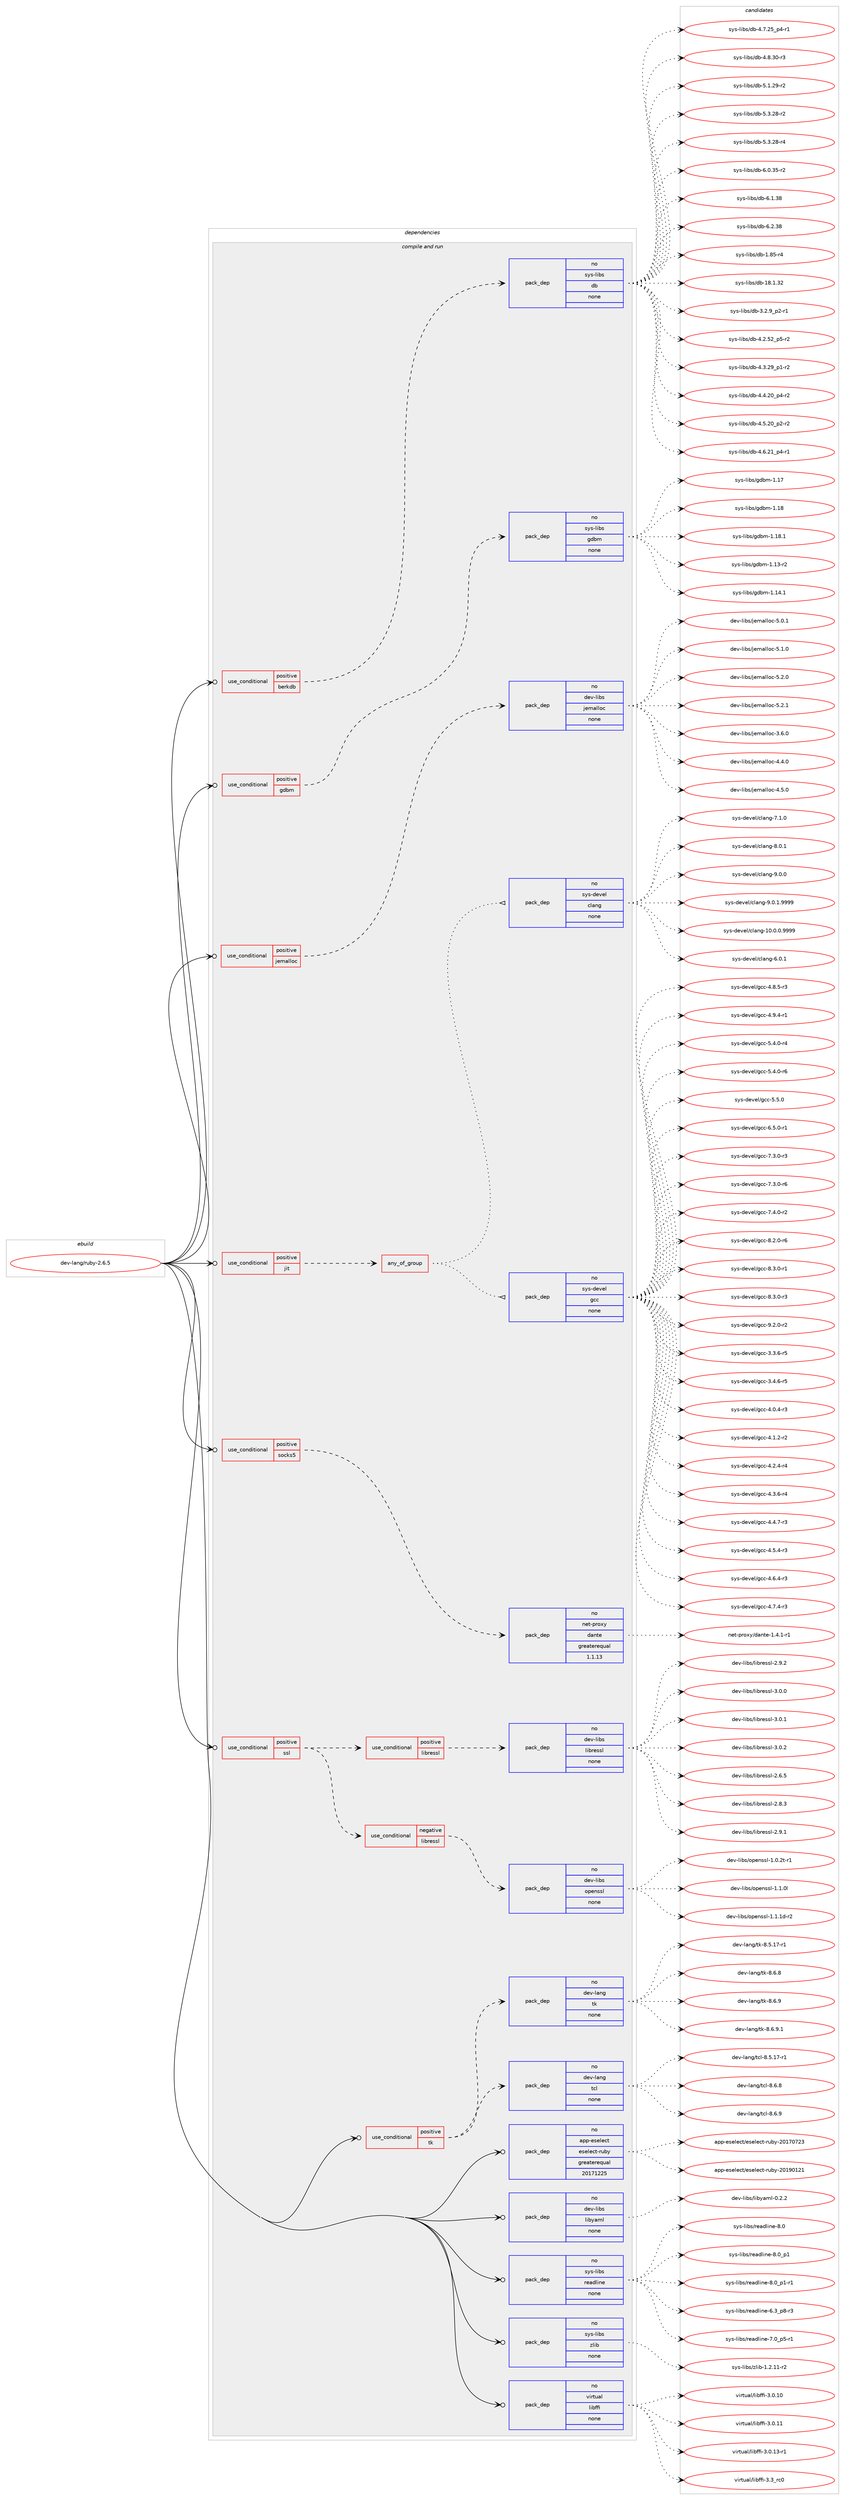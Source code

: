 digraph prolog {

# *************
# Graph options
# *************

newrank=true;
concentrate=true;
compound=true;
graph [rankdir=LR,fontname=Helvetica,fontsize=10,ranksep=1.5];#, ranksep=2.5, nodesep=0.2];
edge  [arrowhead=vee];
node  [fontname=Helvetica,fontsize=10];

# **********
# The ebuild
# **********

subgraph cluster_leftcol {
color=gray;
rank=same;
label=<<i>ebuild</i>>;
id [label="dev-lang/ruby-2.6.5", color=red, width=4, href="../dev-lang/ruby-2.6.5.svg"];
}

# ****************
# The dependencies
# ****************

subgraph cluster_midcol {
color=gray;
label=<<i>dependencies</i>>;
subgraph cluster_compile {
fillcolor="#eeeeee";
style=filled;
label=<<i>compile</i>>;
}
subgraph cluster_compileandrun {
fillcolor="#eeeeee";
style=filled;
label=<<i>compile and run</i>>;
subgraph cond130756 {
dependency561213 [label=<<TABLE BORDER="0" CELLBORDER="1" CELLSPACING="0" CELLPADDING="4"><TR><TD ROWSPAN="3" CELLPADDING="10">use_conditional</TD></TR><TR><TD>positive</TD></TR><TR><TD>berkdb</TD></TR></TABLE>>, shape=none, color=red];
subgraph pack419158 {
dependency561214 [label=<<TABLE BORDER="0" CELLBORDER="1" CELLSPACING="0" CELLPADDING="4" WIDTH="220"><TR><TD ROWSPAN="6" CELLPADDING="30">pack_dep</TD></TR><TR><TD WIDTH="110">no</TD></TR><TR><TD>sys-libs</TD></TR><TR><TD>db</TD></TR><TR><TD>none</TD></TR><TR><TD></TD></TR></TABLE>>, shape=none, color=blue];
}
dependency561213:e -> dependency561214:w [weight=20,style="dashed",arrowhead="vee"];
}
id:e -> dependency561213:w [weight=20,style="solid",arrowhead="odotvee"];
subgraph cond130757 {
dependency561215 [label=<<TABLE BORDER="0" CELLBORDER="1" CELLSPACING="0" CELLPADDING="4"><TR><TD ROWSPAN="3" CELLPADDING="10">use_conditional</TD></TR><TR><TD>positive</TD></TR><TR><TD>gdbm</TD></TR></TABLE>>, shape=none, color=red];
subgraph pack419159 {
dependency561216 [label=<<TABLE BORDER="0" CELLBORDER="1" CELLSPACING="0" CELLPADDING="4" WIDTH="220"><TR><TD ROWSPAN="6" CELLPADDING="30">pack_dep</TD></TR><TR><TD WIDTH="110">no</TD></TR><TR><TD>sys-libs</TD></TR><TR><TD>gdbm</TD></TR><TR><TD>none</TD></TR><TR><TD></TD></TR></TABLE>>, shape=none, color=blue];
}
dependency561215:e -> dependency561216:w [weight=20,style="dashed",arrowhead="vee"];
}
id:e -> dependency561215:w [weight=20,style="solid",arrowhead="odotvee"];
subgraph cond130758 {
dependency561217 [label=<<TABLE BORDER="0" CELLBORDER="1" CELLSPACING="0" CELLPADDING="4"><TR><TD ROWSPAN="3" CELLPADDING="10">use_conditional</TD></TR><TR><TD>positive</TD></TR><TR><TD>jemalloc</TD></TR></TABLE>>, shape=none, color=red];
subgraph pack419160 {
dependency561218 [label=<<TABLE BORDER="0" CELLBORDER="1" CELLSPACING="0" CELLPADDING="4" WIDTH="220"><TR><TD ROWSPAN="6" CELLPADDING="30">pack_dep</TD></TR><TR><TD WIDTH="110">no</TD></TR><TR><TD>dev-libs</TD></TR><TR><TD>jemalloc</TD></TR><TR><TD>none</TD></TR><TR><TD></TD></TR></TABLE>>, shape=none, color=blue];
}
dependency561217:e -> dependency561218:w [weight=20,style="dashed",arrowhead="vee"];
}
id:e -> dependency561217:w [weight=20,style="solid",arrowhead="odotvee"];
subgraph cond130759 {
dependency561219 [label=<<TABLE BORDER="0" CELLBORDER="1" CELLSPACING="0" CELLPADDING="4"><TR><TD ROWSPAN="3" CELLPADDING="10">use_conditional</TD></TR><TR><TD>positive</TD></TR><TR><TD>jit</TD></TR></TABLE>>, shape=none, color=red];
subgraph any10942 {
dependency561220 [label=<<TABLE BORDER="0" CELLBORDER="1" CELLSPACING="0" CELLPADDING="4"><TR><TD CELLPADDING="10">any_of_group</TD></TR></TABLE>>, shape=none, color=red];subgraph pack419161 {
dependency561221 [label=<<TABLE BORDER="0" CELLBORDER="1" CELLSPACING="0" CELLPADDING="4" WIDTH="220"><TR><TD ROWSPAN="6" CELLPADDING="30">pack_dep</TD></TR><TR><TD WIDTH="110">no</TD></TR><TR><TD>sys-devel</TD></TR><TR><TD>gcc</TD></TR><TR><TD>none</TD></TR><TR><TD></TD></TR></TABLE>>, shape=none, color=blue];
}
dependency561220:e -> dependency561221:w [weight=20,style="dotted",arrowhead="oinv"];
subgraph pack419162 {
dependency561222 [label=<<TABLE BORDER="0" CELLBORDER="1" CELLSPACING="0" CELLPADDING="4" WIDTH="220"><TR><TD ROWSPAN="6" CELLPADDING="30">pack_dep</TD></TR><TR><TD WIDTH="110">no</TD></TR><TR><TD>sys-devel</TD></TR><TR><TD>clang</TD></TR><TR><TD>none</TD></TR><TR><TD></TD></TR></TABLE>>, shape=none, color=blue];
}
dependency561220:e -> dependency561222:w [weight=20,style="dotted",arrowhead="oinv"];
}
dependency561219:e -> dependency561220:w [weight=20,style="dashed",arrowhead="vee"];
}
id:e -> dependency561219:w [weight=20,style="solid",arrowhead="odotvee"];
subgraph cond130760 {
dependency561223 [label=<<TABLE BORDER="0" CELLBORDER="1" CELLSPACING="0" CELLPADDING="4"><TR><TD ROWSPAN="3" CELLPADDING="10">use_conditional</TD></TR><TR><TD>positive</TD></TR><TR><TD>socks5</TD></TR></TABLE>>, shape=none, color=red];
subgraph pack419163 {
dependency561224 [label=<<TABLE BORDER="0" CELLBORDER="1" CELLSPACING="0" CELLPADDING="4" WIDTH="220"><TR><TD ROWSPAN="6" CELLPADDING="30">pack_dep</TD></TR><TR><TD WIDTH="110">no</TD></TR><TR><TD>net-proxy</TD></TR><TR><TD>dante</TD></TR><TR><TD>greaterequal</TD></TR><TR><TD>1.1.13</TD></TR></TABLE>>, shape=none, color=blue];
}
dependency561223:e -> dependency561224:w [weight=20,style="dashed",arrowhead="vee"];
}
id:e -> dependency561223:w [weight=20,style="solid",arrowhead="odotvee"];
subgraph cond130761 {
dependency561225 [label=<<TABLE BORDER="0" CELLBORDER="1" CELLSPACING="0" CELLPADDING="4"><TR><TD ROWSPAN="3" CELLPADDING="10">use_conditional</TD></TR><TR><TD>positive</TD></TR><TR><TD>ssl</TD></TR></TABLE>>, shape=none, color=red];
subgraph cond130762 {
dependency561226 [label=<<TABLE BORDER="0" CELLBORDER="1" CELLSPACING="0" CELLPADDING="4"><TR><TD ROWSPAN="3" CELLPADDING="10">use_conditional</TD></TR><TR><TD>negative</TD></TR><TR><TD>libressl</TD></TR></TABLE>>, shape=none, color=red];
subgraph pack419164 {
dependency561227 [label=<<TABLE BORDER="0" CELLBORDER="1" CELLSPACING="0" CELLPADDING="4" WIDTH="220"><TR><TD ROWSPAN="6" CELLPADDING="30">pack_dep</TD></TR><TR><TD WIDTH="110">no</TD></TR><TR><TD>dev-libs</TD></TR><TR><TD>openssl</TD></TR><TR><TD>none</TD></TR><TR><TD></TD></TR></TABLE>>, shape=none, color=blue];
}
dependency561226:e -> dependency561227:w [weight=20,style="dashed",arrowhead="vee"];
}
dependency561225:e -> dependency561226:w [weight=20,style="dashed",arrowhead="vee"];
subgraph cond130763 {
dependency561228 [label=<<TABLE BORDER="0" CELLBORDER="1" CELLSPACING="0" CELLPADDING="4"><TR><TD ROWSPAN="3" CELLPADDING="10">use_conditional</TD></TR><TR><TD>positive</TD></TR><TR><TD>libressl</TD></TR></TABLE>>, shape=none, color=red];
subgraph pack419165 {
dependency561229 [label=<<TABLE BORDER="0" CELLBORDER="1" CELLSPACING="0" CELLPADDING="4" WIDTH="220"><TR><TD ROWSPAN="6" CELLPADDING="30">pack_dep</TD></TR><TR><TD WIDTH="110">no</TD></TR><TR><TD>dev-libs</TD></TR><TR><TD>libressl</TD></TR><TR><TD>none</TD></TR><TR><TD></TD></TR></TABLE>>, shape=none, color=blue];
}
dependency561228:e -> dependency561229:w [weight=20,style="dashed",arrowhead="vee"];
}
dependency561225:e -> dependency561228:w [weight=20,style="dashed",arrowhead="vee"];
}
id:e -> dependency561225:w [weight=20,style="solid",arrowhead="odotvee"];
subgraph cond130764 {
dependency561230 [label=<<TABLE BORDER="0" CELLBORDER="1" CELLSPACING="0" CELLPADDING="4"><TR><TD ROWSPAN="3" CELLPADDING="10">use_conditional</TD></TR><TR><TD>positive</TD></TR><TR><TD>tk</TD></TR></TABLE>>, shape=none, color=red];
subgraph pack419166 {
dependency561231 [label=<<TABLE BORDER="0" CELLBORDER="1" CELLSPACING="0" CELLPADDING="4" WIDTH="220"><TR><TD ROWSPAN="6" CELLPADDING="30">pack_dep</TD></TR><TR><TD WIDTH="110">no</TD></TR><TR><TD>dev-lang</TD></TR><TR><TD>tcl</TD></TR><TR><TD>none</TD></TR><TR><TD></TD></TR></TABLE>>, shape=none, color=blue];
}
dependency561230:e -> dependency561231:w [weight=20,style="dashed",arrowhead="vee"];
subgraph pack419167 {
dependency561232 [label=<<TABLE BORDER="0" CELLBORDER="1" CELLSPACING="0" CELLPADDING="4" WIDTH="220"><TR><TD ROWSPAN="6" CELLPADDING="30">pack_dep</TD></TR><TR><TD WIDTH="110">no</TD></TR><TR><TD>dev-lang</TD></TR><TR><TD>tk</TD></TR><TR><TD>none</TD></TR><TR><TD></TD></TR></TABLE>>, shape=none, color=blue];
}
dependency561230:e -> dependency561232:w [weight=20,style="dashed",arrowhead="vee"];
}
id:e -> dependency561230:w [weight=20,style="solid",arrowhead="odotvee"];
subgraph pack419168 {
dependency561233 [label=<<TABLE BORDER="0" CELLBORDER="1" CELLSPACING="0" CELLPADDING="4" WIDTH="220"><TR><TD ROWSPAN="6" CELLPADDING="30">pack_dep</TD></TR><TR><TD WIDTH="110">no</TD></TR><TR><TD>app-eselect</TD></TR><TR><TD>eselect-ruby</TD></TR><TR><TD>greaterequal</TD></TR><TR><TD>20171225</TD></TR></TABLE>>, shape=none, color=blue];
}
id:e -> dependency561233:w [weight=20,style="solid",arrowhead="odotvee"];
subgraph pack419169 {
dependency561234 [label=<<TABLE BORDER="0" CELLBORDER="1" CELLSPACING="0" CELLPADDING="4" WIDTH="220"><TR><TD ROWSPAN="6" CELLPADDING="30">pack_dep</TD></TR><TR><TD WIDTH="110">no</TD></TR><TR><TD>dev-libs</TD></TR><TR><TD>libyaml</TD></TR><TR><TD>none</TD></TR><TR><TD></TD></TR></TABLE>>, shape=none, color=blue];
}
id:e -> dependency561234:w [weight=20,style="solid",arrowhead="odotvee"];
subgraph pack419170 {
dependency561235 [label=<<TABLE BORDER="0" CELLBORDER="1" CELLSPACING="0" CELLPADDING="4" WIDTH="220"><TR><TD ROWSPAN="6" CELLPADDING="30">pack_dep</TD></TR><TR><TD WIDTH="110">no</TD></TR><TR><TD>sys-libs</TD></TR><TR><TD>readline</TD></TR><TR><TD>none</TD></TR><TR><TD></TD></TR></TABLE>>, shape=none, color=blue];
}
id:e -> dependency561235:w [weight=20,style="solid",arrowhead="odotvee"];
subgraph pack419171 {
dependency561236 [label=<<TABLE BORDER="0" CELLBORDER="1" CELLSPACING="0" CELLPADDING="4" WIDTH="220"><TR><TD ROWSPAN="6" CELLPADDING="30">pack_dep</TD></TR><TR><TD WIDTH="110">no</TD></TR><TR><TD>sys-libs</TD></TR><TR><TD>zlib</TD></TR><TR><TD>none</TD></TR><TR><TD></TD></TR></TABLE>>, shape=none, color=blue];
}
id:e -> dependency561236:w [weight=20,style="solid",arrowhead="odotvee"];
subgraph pack419172 {
dependency561237 [label=<<TABLE BORDER="0" CELLBORDER="1" CELLSPACING="0" CELLPADDING="4" WIDTH="220"><TR><TD ROWSPAN="6" CELLPADDING="30">pack_dep</TD></TR><TR><TD WIDTH="110">no</TD></TR><TR><TD>virtual</TD></TR><TR><TD>libffi</TD></TR><TR><TD>none</TD></TR><TR><TD></TD></TR></TABLE>>, shape=none, color=blue];
}
id:e -> dependency561237:w [weight=20,style="solid",arrowhead="odotvee"];
}
subgraph cluster_run {
fillcolor="#eeeeee";
style=filled;
label=<<i>run</i>>;
}
}

# **************
# The candidates
# **************

subgraph cluster_choices {
rank=same;
color=gray;
label=<<i>candidates</i>>;

subgraph choice419158 {
color=black;
nodesep=1;
choice1151211154510810598115471009845494656534511452 [label="sys-libs/db-1.85-r4", color=red, width=4,href="../sys-libs/db-1.85-r4.svg"];
choice115121115451081059811547100984549564649465150 [label="sys-libs/db-18.1.32", color=red, width=4,href="../sys-libs/db-18.1.32.svg"];
choice1151211154510810598115471009845514650465795112504511449 [label="sys-libs/db-3.2.9_p2-r1", color=red, width=4,href="../sys-libs/db-3.2.9_p2-r1.svg"];
choice115121115451081059811547100984552465046535095112534511450 [label="sys-libs/db-4.2.52_p5-r2", color=red, width=4,href="../sys-libs/db-4.2.52_p5-r2.svg"];
choice115121115451081059811547100984552465146505795112494511450 [label="sys-libs/db-4.3.29_p1-r2", color=red, width=4,href="../sys-libs/db-4.3.29_p1-r2.svg"];
choice115121115451081059811547100984552465246504895112524511450 [label="sys-libs/db-4.4.20_p4-r2", color=red, width=4,href="../sys-libs/db-4.4.20_p4-r2.svg"];
choice115121115451081059811547100984552465346504895112504511450 [label="sys-libs/db-4.5.20_p2-r2", color=red, width=4,href="../sys-libs/db-4.5.20_p2-r2.svg"];
choice115121115451081059811547100984552465446504995112524511449 [label="sys-libs/db-4.6.21_p4-r1", color=red, width=4,href="../sys-libs/db-4.6.21_p4-r1.svg"];
choice115121115451081059811547100984552465546505395112524511449 [label="sys-libs/db-4.7.25_p4-r1", color=red, width=4,href="../sys-libs/db-4.7.25_p4-r1.svg"];
choice11512111545108105981154710098455246564651484511451 [label="sys-libs/db-4.8.30-r3", color=red, width=4,href="../sys-libs/db-4.8.30-r3.svg"];
choice11512111545108105981154710098455346494650574511450 [label="sys-libs/db-5.1.29-r2", color=red, width=4,href="../sys-libs/db-5.1.29-r2.svg"];
choice11512111545108105981154710098455346514650564511450 [label="sys-libs/db-5.3.28-r2", color=red, width=4,href="../sys-libs/db-5.3.28-r2.svg"];
choice11512111545108105981154710098455346514650564511452 [label="sys-libs/db-5.3.28-r4", color=red, width=4,href="../sys-libs/db-5.3.28-r4.svg"];
choice11512111545108105981154710098455446484651534511450 [label="sys-libs/db-6.0.35-r2", color=red, width=4,href="../sys-libs/db-6.0.35-r2.svg"];
choice1151211154510810598115471009845544649465156 [label="sys-libs/db-6.1.38", color=red, width=4,href="../sys-libs/db-6.1.38.svg"];
choice1151211154510810598115471009845544650465156 [label="sys-libs/db-6.2.38", color=red, width=4,href="../sys-libs/db-6.2.38.svg"];
dependency561214:e -> choice1151211154510810598115471009845494656534511452:w [style=dotted,weight="100"];
dependency561214:e -> choice115121115451081059811547100984549564649465150:w [style=dotted,weight="100"];
dependency561214:e -> choice1151211154510810598115471009845514650465795112504511449:w [style=dotted,weight="100"];
dependency561214:e -> choice115121115451081059811547100984552465046535095112534511450:w [style=dotted,weight="100"];
dependency561214:e -> choice115121115451081059811547100984552465146505795112494511450:w [style=dotted,weight="100"];
dependency561214:e -> choice115121115451081059811547100984552465246504895112524511450:w [style=dotted,weight="100"];
dependency561214:e -> choice115121115451081059811547100984552465346504895112504511450:w [style=dotted,weight="100"];
dependency561214:e -> choice115121115451081059811547100984552465446504995112524511449:w [style=dotted,weight="100"];
dependency561214:e -> choice115121115451081059811547100984552465546505395112524511449:w [style=dotted,weight="100"];
dependency561214:e -> choice11512111545108105981154710098455246564651484511451:w [style=dotted,weight="100"];
dependency561214:e -> choice11512111545108105981154710098455346494650574511450:w [style=dotted,weight="100"];
dependency561214:e -> choice11512111545108105981154710098455346514650564511450:w [style=dotted,weight="100"];
dependency561214:e -> choice11512111545108105981154710098455346514650564511452:w [style=dotted,weight="100"];
dependency561214:e -> choice11512111545108105981154710098455446484651534511450:w [style=dotted,weight="100"];
dependency561214:e -> choice1151211154510810598115471009845544649465156:w [style=dotted,weight="100"];
dependency561214:e -> choice1151211154510810598115471009845544650465156:w [style=dotted,weight="100"];
}
subgraph choice419159 {
color=black;
nodesep=1;
choice1151211154510810598115471031009810945494649514511450 [label="sys-libs/gdbm-1.13-r2", color=red, width=4,href="../sys-libs/gdbm-1.13-r2.svg"];
choice1151211154510810598115471031009810945494649524649 [label="sys-libs/gdbm-1.14.1", color=red, width=4,href="../sys-libs/gdbm-1.14.1.svg"];
choice115121115451081059811547103100981094549464955 [label="sys-libs/gdbm-1.17", color=red, width=4,href="../sys-libs/gdbm-1.17.svg"];
choice115121115451081059811547103100981094549464956 [label="sys-libs/gdbm-1.18", color=red, width=4,href="../sys-libs/gdbm-1.18.svg"];
choice1151211154510810598115471031009810945494649564649 [label="sys-libs/gdbm-1.18.1", color=red, width=4,href="../sys-libs/gdbm-1.18.1.svg"];
dependency561216:e -> choice1151211154510810598115471031009810945494649514511450:w [style=dotted,weight="100"];
dependency561216:e -> choice1151211154510810598115471031009810945494649524649:w [style=dotted,weight="100"];
dependency561216:e -> choice115121115451081059811547103100981094549464955:w [style=dotted,weight="100"];
dependency561216:e -> choice115121115451081059811547103100981094549464956:w [style=dotted,weight="100"];
dependency561216:e -> choice1151211154510810598115471031009810945494649564649:w [style=dotted,weight="100"];
}
subgraph choice419160 {
color=black;
nodesep=1;
choice1001011184510810598115471061011099710810811199455146544648 [label="dev-libs/jemalloc-3.6.0", color=red, width=4,href="../dev-libs/jemalloc-3.6.0.svg"];
choice1001011184510810598115471061011099710810811199455246524648 [label="dev-libs/jemalloc-4.4.0", color=red, width=4,href="../dev-libs/jemalloc-4.4.0.svg"];
choice1001011184510810598115471061011099710810811199455246534648 [label="dev-libs/jemalloc-4.5.0", color=red, width=4,href="../dev-libs/jemalloc-4.5.0.svg"];
choice1001011184510810598115471061011099710810811199455346484649 [label="dev-libs/jemalloc-5.0.1", color=red, width=4,href="../dev-libs/jemalloc-5.0.1.svg"];
choice1001011184510810598115471061011099710810811199455346494648 [label="dev-libs/jemalloc-5.1.0", color=red, width=4,href="../dev-libs/jemalloc-5.1.0.svg"];
choice1001011184510810598115471061011099710810811199455346504648 [label="dev-libs/jemalloc-5.2.0", color=red, width=4,href="../dev-libs/jemalloc-5.2.0.svg"];
choice1001011184510810598115471061011099710810811199455346504649 [label="dev-libs/jemalloc-5.2.1", color=red, width=4,href="../dev-libs/jemalloc-5.2.1.svg"];
dependency561218:e -> choice1001011184510810598115471061011099710810811199455146544648:w [style=dotted,weight="100"];
dependency561218:e -> choice1001011184510810598115471061011099710810811199455246524648:w [style=dotted,weight="100"];
dependency561218:e -> choice1001011184510810598115471061011099710810811199455246534648:w [style=dotted,weight="100"];
dependency561218:e -> choice1001011184510810598115471061011099710810811199455346484649:w [style=dotted,weight="100"];
dependency561218:e -> choice1001011184510810598115471061011099710810811199455346494648:w [style=dotted,weight="100"];
dependency561218:e -> choice1001011184510810598115471061011099710810811199455346504648:w [style=dotted,weight="100"];
dependency561218:e -> choice1001011184510810598115471061011099710810811199455346504649:w [style=dotted,weight="100"];
}
subgraph choice419161 {
color=black;
nodesep=1;
choice115121115451001011181011084710399994551465146544511453 [label="sys-devel/gcc-3.3.6-r5", color=red, width=4,href="../sys-devel/gcc-3.3.6-r5.svg"];
choice115121115451001011181011084710399994551465246544511453 [label="sys-devel/gcc-3.4.6-r5", color=red, width=4,href="../sys-devel/gcc-3.4.6-r5.svg"];
choice115121115451001011181011084710399994552464846524511451 [label="sys-devel/gcc-4.0.4-r3", color=red, width=4,href="../sys-devel/gcc-4.0.4-r3.svg"];
choice115121115451001011181011084710399994552464946504511450 [label="sys-devel/gcc-4.1.2-r2", color=red, width=4,href="../sys-devel/gcc-4.1.2-r2.svg"];
choice115121115451001011181011084710399994552465046524511452 [label="sys-devel/gcc-4.2.4-r4", color=red, width=4,href="../sys-devel/gcc-4.2.4-r4.svg"];
choice115121115451001011181011084710399994552465146544511452 [label="sys-devel/gcc-4.3.6-r4", color=red, width=4,href="../sys-devel/gcc-4.3.6-r4.svg"];
choice115121115451001011181011084710399994552465246554511451 [label="sys-devel/gcc-4.4.7-r3", color=red, width=4,href="../sys-devel/gcc-4.4.7-r3.svg"];
choice115121115451001011181011084710399994552465346524511451 [label="sys-devel/gcc-4.5.4-r3", color=red, width=4,href="../sys-devel/gcc-4.5.4-r3.svg"];
choice115121115451001011181011084710399994552465446524511451 [label="sys-devel/gcc-4.6.4-r3", color=red, width=4,href="../sys-devel/gcc-4.6.4-r3.svg"];
choice115121115451001011181011084710399994552465546524511451 [label="sys-devel/gcc-4.7.4-r3", color=red, width=4,href="../sys-devel/gcc-4.7.4-r3.svg"];
choice115121115451001011181011084710399994552465646534511451 [label="sys-devel/gcc-4.8.5-r3", color=red, width=4,href="../sys-devel/gcc-4.8.5-r3.svg"];
choice115121115451001011181011084710399994552465746524511449 [label="sys-devel/gcc-4.9.4-r1", color=red, width=4,href="../sys-devel/gcc-4.9.4-r1.svg"];
choice115121115451001011181011084710399994553465246484511452 [label="sys-devel/gcc-5.4.0-r4", color=red, width=4,href="../sys-devel/gcc-5.4.0-r4.svg"];
choice115121115451001011181011084710399994553465246484511454 [label="sys-devel/gcc-5.4.0-r6", color=red, width=4,href="../sys-devel/gcc-5.4.0-r6.svg"];
choice11512111545100101118101108471039999455346534648 [label="sys-devel/gcc-5.5.0", color=red, width=4,href="../sys-devel/gcc-5.5.0.svg"];
choice115121115451001011181011084710399994554465346484511449 [label="sys-devel/gcc-6.5.0-r1", color=red, width=4,href="../sys-devel/gcc-6.5.0-r1.svg"];
choice115121115451001011181011084710399994555465146484511451 [label="sys-devel/gcc-7.3.0-r3", color=red, width=4,href="../sys-devel/gcc-7.3.0-r3.svg"];
choice115121115451001011181011084710399994555465146484511454 [label="sys-devel/gcc-7.3.0-r6", color=red, width=4,href="../sys-devel/gcc-7.3.0-r6.svg"];
choice115121115451001011181011084710399994555465246484511450 [label="sys-devel/gcc-7.4.0-r2", color=red, width=4,href="../sys-devel/gcc-7.4.0-r2.svg"];
choice115121115451001011181011084710399994556465046484511454 [label="sys-devel/gcc-8.2.0-r6", color=red, width=4,href="../sys-devel/gcc-8.2.0-r6.svg"];
choice115121115451001011181011084710399994556465146484511449 [label="sys-devel/gcc-8.3.0-r1", color=red, width=4,href="../sys-devel/gcc-8.3.0-r1.svg"];
choice115121115451001011181011084710399994556465146484511451 [label="sys-devel/gcc-8.3.0-r3", color=red, width=4,href="../sys-devel/gcc-8.3.0-r3.svg"];
choice115121115451001011181011084710399994557465046484511450 [label="sys-devel/gcc-9.2.0-r2", color=red, width=4,href="../sys-devel/gcc-9.2.0-r2.svg"];
dependency561221:e -> choice115121115451001011181011084710399994551465146544511453:w [style=dotted,weight="100"];
dependency561221:e -> choice115121115451001011181011084710399994551465246544511453:w [style=dotted,weight="100"];
dependency561221:e -> choice115121115451001011181011084710399994552464846524511451:w [style=dotted,weight="100"];
dependency561221:e -> choice115121115451001011181011084710399994552464946504511450:w [style=dotted,weight="100"];
dependency561221:e -> choice115121115451001011181011084710399994552465046524511452:w [style=dotted,weight="100"];
dependency561221:e -> choice115121115451001011181011084710399994552465146544511452:w [style=dotted,weight="100"];
dependency561221:e -> choice115121115451001011181011084710399994552465246554511451:w [style=dotted,weight="100"];
dependency561221:e -> choice115121115451001011181011084710399994552465346524511451:w [style=dotted,weight="100"];
dependency561221:e -> choice115121115451001011181011084710399994552465446524511451:w [style=dotted,weight="100"];
dependency561221:e -> choice115121115451001011181011084710399994552465546524511451:w [style=dotted,weight="100"];
dependency561221:e -> choice115121115451001011181011084710399994552465646534511451:w [style=dotted,weight="100"];
dependency561221:e -> choice115121115451001011181011084710399994552465746524511449:w [style=dotted,weight="100"];
dependency561221:e -> choice115121115451001011181011084710399994553465246484511452:w [style=dotted,weight="100"];
dependency561221:e -> choice115121115451001011181011084710399994553465246484511454:w [style=dotted,weight="100"];
dependency561221:e -> choice11512111545100101118101108471039999455346534648:w [style=dotted,weight="100"];
dependency561221:e -> choice115121115451001011181011084710399994554465346484511449:w [style=dotted,weight="100"];
dependency561221:e -> choice115121115451001011181011084710399994555465146484511451:w [style=dotted,weight="100"];
dependency561221:e -> choice115121115451001011181011084710399994555465146484511454:w [style=dotted,weight="100"];
dependency561221:e -> choice115121115451001011181011084710399994555465246484511450:w [style=dotted,weight="100"];
dependency561221:e -> choice115121115451001011181011084710399994556465046484511454:w [style=dotted,weight="100"];
dependency561221:e -> choice115121115451001011181011084710399994556465146484511449:w [style=dotted,weight="100"];
dependency561221:e -> choice115121115451001011181011084710399994556465146484511451:w [style=dotted,weight="100"];
dependency561221:e -> choice115121115451001011181011084710399994557465046484511450:w [style=dotted,weight="100"];
}
subgraph choice419162 {
color=black;
nodesep=1;
choice11512111545100101118101108479910897110103454948464846484657575757 [label="sys-devel/clang-10.0.0.9999", color=red, width=4,href="../sys-devel/clang-10.0.0.9999.svg"];
choice11512111545100101118101108479910897110103455446484649 [label="sys-devel/clang-6.0.1", color=red, width=4,href="../sys-devel/clang-6.0.1.svg"];
choice11512111545100101118101108479910897110103455546494648 [label="sys-devel/clang-7.1.0", color=red, width=4,href="../sys-devel/clang-7.1.0.svg"];
choice11512111545100101118101108479910897110103455646484649 [label="sys-devel/clang-8.0.1", color=red, width=4,href="../sys-devel/clang-8.0.1.svg"];
choice11512111545100101118101108479910897110103455746484648 [label="sys-devel/clang-9.0.0", color=red, width=4,href="../sys-devel/clang-9.0.0.svg"];
choice115121115451001011181011084799108971101034557464846494657575757 [label="sys-devel/clang-9.0.1.9999", color=red, width=4,href="../sys-devel/clang-9.0.1.9999.svg"];
dependency561222:e -> choice11512111545100101118101108479910897110103454948464846484657575757:w [style=dotted,weight="100"];
dependency561222:e -> choice11512111545100101118101108479910897110103455446484649:w [style=dotted,weight="100"];
dependency561222:e -> choice11512111545100101118101108479910897110103455546494648:w [style=dotted,weight="100"];
dependency561222:e -> choice11512111545100101118101108479910897110103455646484649:w [style=dotted,weight="100"];
dependency561222:e -> choice11512111545100101118101108479910897110103455746484648:w [style=dotted,weight="100"];
dependency561222:e -> choice115121115451001011181011084799108971101034557464846494657575757:w [style=dotted,weight="100"];
}
subgraph choice419163 {
color=black;
nodesep=1;
choice1101011164511211411112012147100971101161014549465246494511449 [label="net-proxy/dante-1.4.1-r1", color=red, width=4,href="../net-proxy/dante-1.4.1-r1.svg"];
dependency561224:e -> choice1101011164511211411112012147100971101161014549465246494511449:w [style=dotted,weight="100"];
}
subgraph choice419164 {
color=black;
nodesep=1;
choice1001011184510810598115471111121011101151151084549464846501164511449 [label="dev-libs/openssl-1.0.2t-r1", color=red, width=4,href="../dev-libs/openssl-1.0.2t-r1.svg"];
choice100101118451081059811547111112101110115115108454946494648108 [label="dev-libs/openssl-1.1.0l", color=red, width=4,href="../dev-libs/openssl-1.1.0l.svg"];
choice1001011184510810598115471111121011101151151084549464946491004511450 [label="dev-libs/openssl-1.1.1d-r2", color=red, width=4,href="../dev-libs/openssl-1.1.1d-r2.svg"];
dependency561227:e -> choice1001011184510810598115471111121011101151151084549464846501164511449:w [style=dotted,weight="100"];
dependency561227:e -> choice100101118451081059811547111112101110115115108454946494648108:w [style=dotted,weight="100"];
dependency561227:e -> choice1001011184510810598115471111121011101151151084549464946491004511450:w [style=dotted,weight="100"];
}
subgraph choice419165 {
color=black;
nodesep=1;
choice10010111845108105981154710810598114101115115108455046544653 [label="dev-libs/libressl-2.6.5", color=red, width=4,href="../dev-libs/libressl-2.6.5.svg"];
choice10010111845108105981154710810598114101115115108455046564651 [label="dev-libs/libressl-2.8.3", color=red, width=4,href="../dev-libs/libressl-2.8.3.svg"];
choice10010111845108105981154710810598114101115115108455046574649 [label="dev-libs/libressl-2.9.1", color=red, width=4,href="../dev-libs/libressl-2.9.1.svg"];
choice10010111845108105981154710810598114101115115108455046574650 [label="dev-libs/libressl-2.9.2", color=red, width=4,href="../dev-libs/libressl-2.9.2.svg"];
choice10010111845108105981154710810598114101115115108455146484648 [label="dev-libs/libressl-3.0.0", color=red, width=4,href="../dev-libs/libressl-3.0.0.svg"];
choice10010111845108105981154710810598114101115115108455146484649 [label="dev-libs/libressl-3.0.1", color=red, width=4,href="../dev-libs/libressl-3.0.1.svg"];
choice10010111845108105981154710810598114101115115108455146484650 [label="dev-libs/libressl-3.0.2", color=red, width=4,href="../dev-libs/libressl-3.0.2.svg"];
dependency561229:e -> choice10010111845108105981154710810598114101115115108455046544653:w [style=dotted,weight="100"];
dependency561229:e -> choice10010111845108105981154710810598114101115115108455046564651:w [style=dotted,weight="100"];
dependency561229:e -> choice10010111845108105981154710810598114101115115108455046574649:w [style=dotted,weight="100"];
dependency561229:e -> choice10010111845108105981154710810598114101115115108455046574650:w [style=dotted,weight="100"];
dependency561229:e -> choice10010111845108105981154710810598114101115115108455146484648:w [style=dotted,weight="100"];
dependency561229:e -> choice10010111845108105981154710810598114101115115108455146484649:w [style=dotted,weight="100"];
dependency561229:e -> choice10010111845108105981154710810598114101115115108455146484650:w [style=dotted,weight="100"];
}
subgraph choice419166 {
color=black;
nodesep=1;
choice10010111845108971101034711699108455646534649554511449 [label="dev-lang/tcl-8.5.17-r1", color=red, width=4,href="../dev-lang/tcl-8.5.17-r1.svg"];
choice10010111845108971101034711699108455646544656 [label="dev-lang/tcl-8.6.8", color=red, width=4,href="../dev-lang/tcl-8.6.8.svg"];
choice10010111845108971101034711699108455646544657 [label="dev-lang/tcl-8.6.9", color=red, width=4,href="../dev-lang/tcl-8.6.9.svg"];
dependency561231:e -> choice10010111845108971101034711699108455646534649554511449:w [style=dotted,weight="100"];
dependency561231:e -> choice10010111845108971101034711699108455646544656:w [style=dotted,weight="100"];
dependency561231:e -> choice10010111845108971101034711699108455646544657:w [style=dotted,weight="100"];
}
subgraph choice419167 {
color=black;
nodesep=1;
choice100101118451089711010347116107455646534649554511449 [label="dev-lang/tk-8.5.17-r1", color=red, width=4,href="../dev-lang/tk-8.5.17-r1.svg"];
choice100101118451089711010347116107455646544656 [label="dev-lang/tk-8.6.8", color=red, width=4,href="../dev-lang/tk-8.6.8.svg"];
choice100101118451089711010347116107455646544657 [label="dev-lang/tk-8.6.9", color=red, width=4,href="../dev-lang/tk-8.6.9.svg"];
choice1001011184510897110103471161074556465446574649 [label="dev-lang/tk-8.6.9.1", color=red, width=4,href="../dev-lang/tk-8.6.9.1.svg"];
dependency561232:e -> choice100101118451089711010347116107455646534649554511449:w [style=dotted,weight="100"];
dependency561232:e -> choice100101118451089711010347116107455646544656:w [style=dotted,weight="100"];
dependency561232:e -> choice100101118451089711010347116107455646544657:w [style=dotted,weight="100"];
dependency561232:e -> choice1001011184510897110103471161074556465446574649:w [style=dotted,weight="100"];
}
subgraph choice419168 {
color=black;
nodesep=1;
choice97112112451011151011081019911647101115101108101991164511411798121455048495548555051 [label="app-eselect/eselect-ruby-20170723", color=red, width=4,href="../app-eselect/eselect-ruby-20170723.svg"];
choice97112112451011151011081019911647101115101108101991164511411798121455048495748495049 [label="app-eselect/eselect-ruby-20190121", color=red, width=4,href="../app-eselect/eselect-ruby-20190121.svg"];
dependency561233:e -> choice97112112451011151011081019911647101115101108101991164511411798121455048495548555051:w [style=dotted,weight="100"];
dependency561233:e -> choice97112112451011151011081019911647101115101108101991164511411798121455048495748495049:w [style=dotted,weight="100"];
}
subgraph choice419169 {
color=black;
nodesep=1;
choice1001011184510810598115471081059812197109108454846504650 [label="dev-libs/libyaml-0.2.2", color=red, width=4,href="../dev-libs/libyaml-0.2.2.svg"];
dependency561234:e -> choice1001011184510810598115471081059812197109108454846504650:w [style=dotted,weight="100"];
}
subgraph choice419170 {
color=black;
nodesep=1;
choice115121115451081059811547114101971001081051101014554465195112564511451 [label="sys-libs/readline-6.3_p8-r3", color=red, width=4,href="../sys-libs/readline-6.3_p8-r3.svg"];
choice115121115451081059811547114101971001081051101014555464895112534511449 [label="sys-libs/readline-7.0_p5-r1", color=red, width=4,href="../sys-libs/readline-7.0_p5-r1.svg"];
choice1151211154510810598115471141019710010810511010145564648 [label="sys-libs/readline-8.0", color=red, width=4,href="../sys-libs/readline-8.0.svg"];
choice11512111545108105981154711410197100108105110101455646489511249 [label="sys-libs/readline-8.0_p1", color=red, width=4,href="../sys-libs/readline-8.0_p1.svg"];
choice115121115451081059811547114101971001081051101014556464895112494511449 [label="sys-libs/readline-8.0_p1-r1", color=red, width=4,href="../sys-libs/readline-8.0_p1-r1.svg"];
dependency561235:e -> choice115121115451081059811547114101971001081051101014554465195112564511451:w [style=dotted,weight="100"];
dependency561235:e -> choice115121115451081059811547114101971001081051101014555464895112534511449:w [style=dotted,weight="100"];
dependency561235:e -> choice1151211154510810598115471141019710010810511010145564648:w [style=dotted,weight="100"];
dependency561235:e -> choice11512111545108105981154711410197100108105110101455646489511249:w [style=dotted,weight="100"];
dependency561235:e -> choice115121115451081059811547114101971001081051101014556464895112494511449:w [style=dotted,weight="100"];
}
subgraph choice419171 {
color=black;
nodesep=1;
choice11512111545108105981154712210810598454946504649494511450 [label="sys-libs/zlib-1.2.11-r2", color=red, width=4,href="../sys-libs/zlib-1.2.11-r2.svg"];
dependency561236:e -> choice11512111545108105981154712210810598454946504649494511450:w [style=dotted,weight="100"];
}
subgraph choice419172 {
color=black;
nodesep=1;
choice11810511411611797108471081059810210210545514648464948 [label="virtual/libffi-3.0.10", color=red, width=4,href="../virtual/libffi-3.0.10.svg"];
choice11810511411611797108471081059810210210545514648464949 [label="virtual/libffi-3.0.11", color=red, width=4,href="../virtual/libffi-3.0.11.svg"];
choice118105114116117971084710810598102102105455146484649514511449 [label="virtual/libffi-3.0.13-r1", color=red, width=4,href="../virtual/libffi-3.0.13-r1.svg"];
choice11810511411611797108471081059810210210545514651951149948 [label="virtual/libffi-3.3_rc0", color=red, width=4,href="../virtual/libffi-3.3_rc0.svg"];
dependency561237:e -> choice11810511411611797108471081059810210210545514648464948:w [style=dotted,weight="100"];
dependency561237:e -> choice11810511411611797108471081059810210210545514648464949:w [style=dotted,weight="100"];
dependency561237:e -> choice118105114116117971084710810598102102105455146484649514511449:w [style=dotted,weight="100"];
dependency561237:e -> choice11810511411611797108471081059810210210545514651951149948:w [style=dotted,weight="100"];
}
}

}

